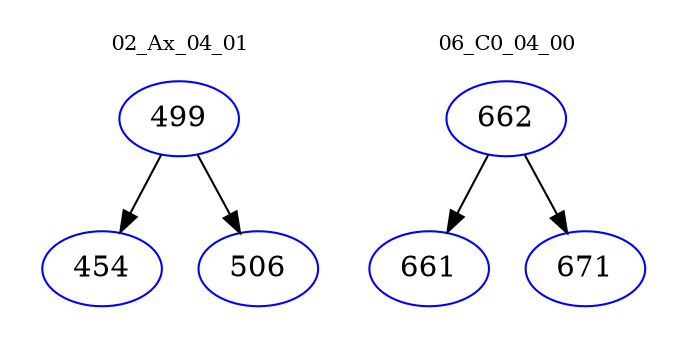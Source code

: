 digraph{
subgraph cluster_0 {
color = white
label = "02_Ax_04_01";
fontsize=10;
T0_499 [label="499", color="blue"]
T0_499 -> T0_454 [color="black"]
T0_454 [label="454", color="blue"]
T0_499 -> T0_506 [color="black"]
T0_506 [label="506", color="blue"]
}
subgraph cluster_1 {
color = white
label = "06_C0_04_00";
fontsize=10;
T1_662 [label="662", color="blue"]
T1_662 -> T1_661 [color="black"]
T1_661 [label="661", color="blue"]
T1_662 -> T1_671 [color="black"]
T1_671 [label="671", color="blue"]
}
}
